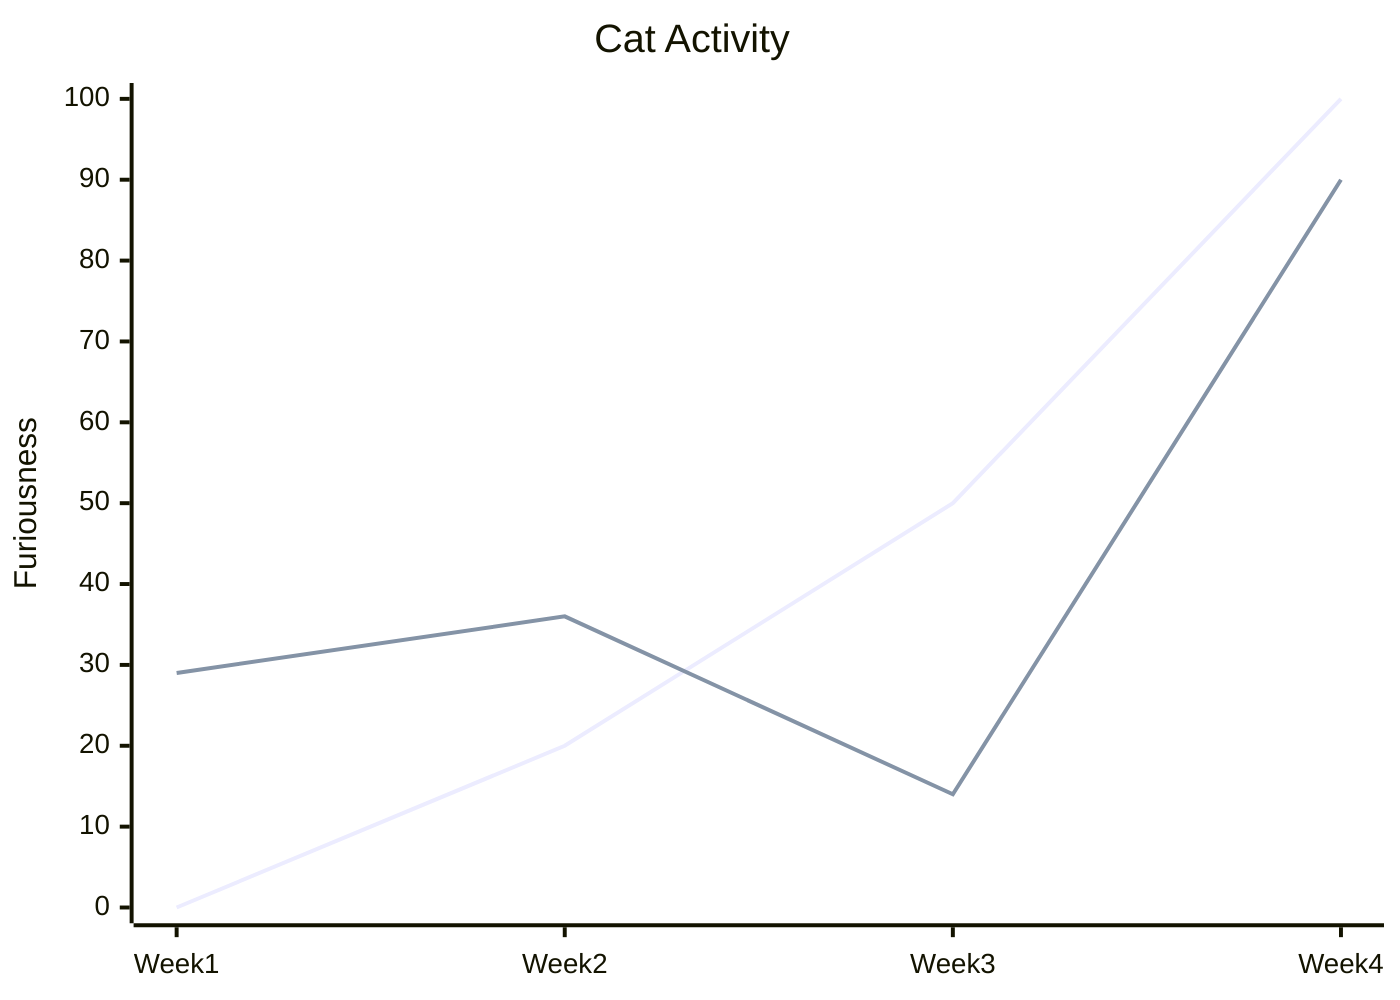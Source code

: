 xychart-beta
  title "Cat Activity"
  x-axis [Week 1, Week 2, Week 3, Week 4]
  y-axis "Furiousness" 0 --> 100
  line [0, 20, 50, 100]
  line [29, 36, 14, 90]